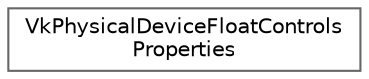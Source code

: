 digraph "类继承关系图"
{
 // LATEX_PDF_SIZE
  bgcolor="transparent";
  edge [fontname=Helvetica,fontsize=10,labelfontname=Helvetica,labelfontsize=10];
  node [fontname=Helvetica,fontsize=10,shape=box,height=0.2,width=0.4];
  rankdir="LR";
  Node0 [id="Node000000",label="VkPhysicalDeviceFloatControls\lProperties",height=0.2,width=0.4,color="grey40", fillcolor="white", style="filled",URL="$struct_vk_physical_device_float_controls_properties.html",tooltip=" "];
}
